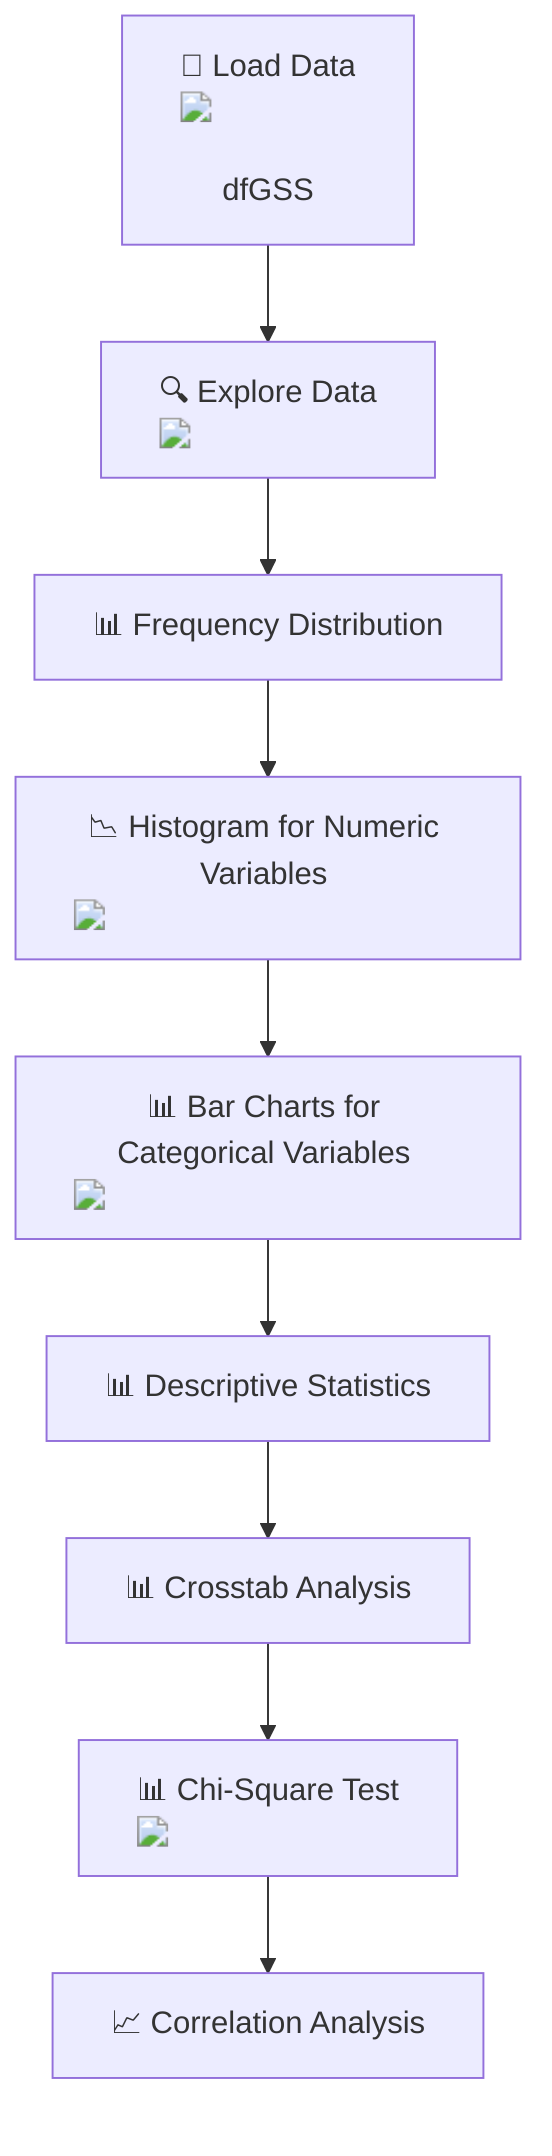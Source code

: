 flowchart TD
    A["📁 Load Data <img src='file.svg'/> <br/> dfGSS"] --> B["🔍 Explore Data <img src='table.svg'/>"]
    B --> C["📊 Frequency Distribution"]
    C --> D["📉 Histogram for Numeric Variables <img src='hist_template.svg'/>"]
    D --> E["📊 Bar Charts for Categorical Variables <img src='barplot_template.svg'/>"]
    E --> F["📊 Descriptive Statistics"]
    F --> G["📊 Crosstab Analysis"]
    G --> H["📊 Chi-Square Test <img src='brain.svg'/>"]
    H --> I["📈 Correlation Analysis"]